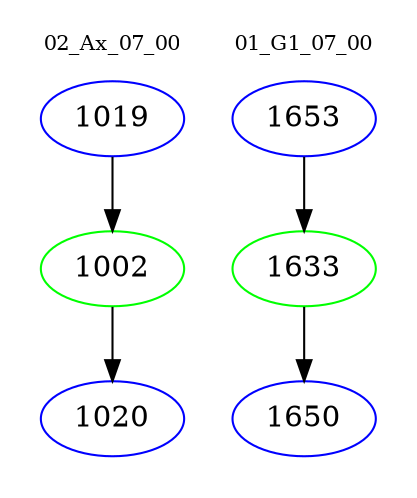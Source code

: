 digraph{
subgraph cluster_0 {
color = white
label = "02_Ax_07_00";
fontsize=10;
T0_1019 [label="1019", color="blue"]
T0_1019 -> T0_1002 [color="black"]
T0_1002 [label="1002", color="green"]
T0_1002 -> T0_1020 [color="black"]
T0_1020 [label="1020", color="blue"]
}
subgraph cluster_1 {
color = white
label = "01_G1_07_00";
fontsize=10;
T1_1653 [label="1653", color="blue"]
T1_1653 -> T1_1633 [color="black"]
T1_1633 [label="1633", color="green"]
T1_1633 -> T1_1650 [color="black"]
T1_1650 [label="1650", color="blue"]
}
}
